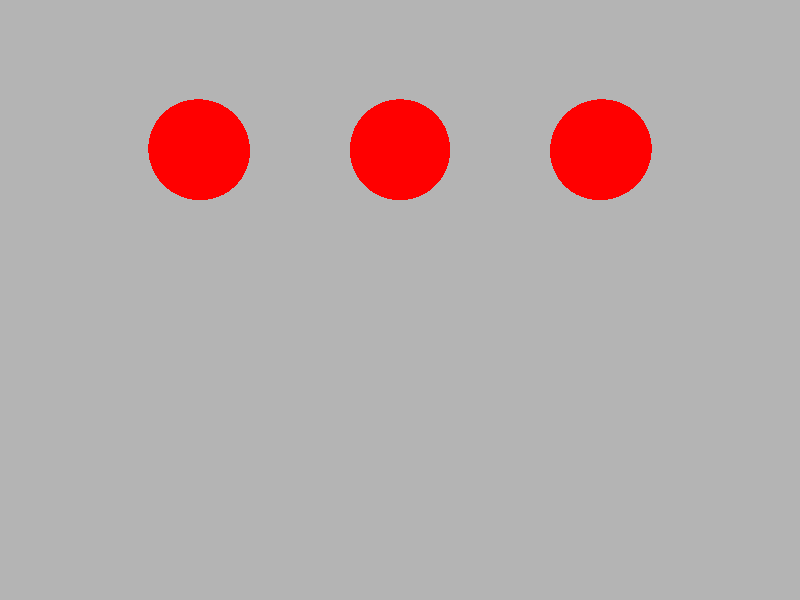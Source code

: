 // Persistence Of Vision raytracer version 3.5 sample file.
// Illustrates how area light size affects soft shadows

// Left   shadow - area_light <4,0,0>,  <0,0,4>,  17, 17 (renders fastest)
// Middle shadow - area_light <8,0,0>,  <0,0,8>,  17, 17
// Right  shadow - area_light <16,0,0>, <0,0,16>, 17, 17 (renders slowest)

#version 3.1;
global_settings { assumed_gamma 2.2 }

#include "colors.inc"
#include "textures.inc"

// A back wall to cast shadows onto
plane { -z, -20
    pigment { Gray70 }
    finish { Dull }
}

#declare SpacingX = 20;
#declare Radius = 5;
#declare LightX = 15;
#declare LightY = 40;
#declare LightZ = -40;
#declare SRadius = 0;
#declare SFalloff = 11;

#declare SphereTexture = texture {
    pigment { Red }
    finish { Shiny }
}

sphere { <-SpacingX, 0, 0>, Radius
    texture { SphereTexture }
}

light_source {
    <0, LightY, LightZ> color White
    area_light <4, 0, 0>, <0, 4, 0>, 17, 17
    adaptive 0
    jitter

    spotlight
    point_at <-SpacingX, 0, 0>
    tightness 0
    radius SRadius
    falloff SFalloff
}

sphere { <0, 0, 0>, Radius
    texture { SphereTexture }
}

light_source {
    <0, LightY, LightZ> color White
    area_light <8, 0, 0>, <0, 8, 0>, 17, 17
    adaptive 0
    jitter

    spotlight
    point_at <0, 0, 0>
    tightness 0
    radius SRadius
    falloff SFalloff
}

sphere { <+SpacingX, 0, 0>, Radius
    texture { SphereTexture }
}

light_source {
    <0, LightY, LightZ> color White
    area_light <16, 0, 0>, <0, 16, 0>, 17, 17
    adaptive 0
    jitter

    spotlight
    point_at <+SpacingX, 0, 0>
    tightness 0
    radius SRadius
    falloff SFalloff
}

light_source { <0, -15, -120> color Gray10 }

camera {
    location <0, -15, -120>
    direction 2*z
    look_at <0, -15, 0>
}
